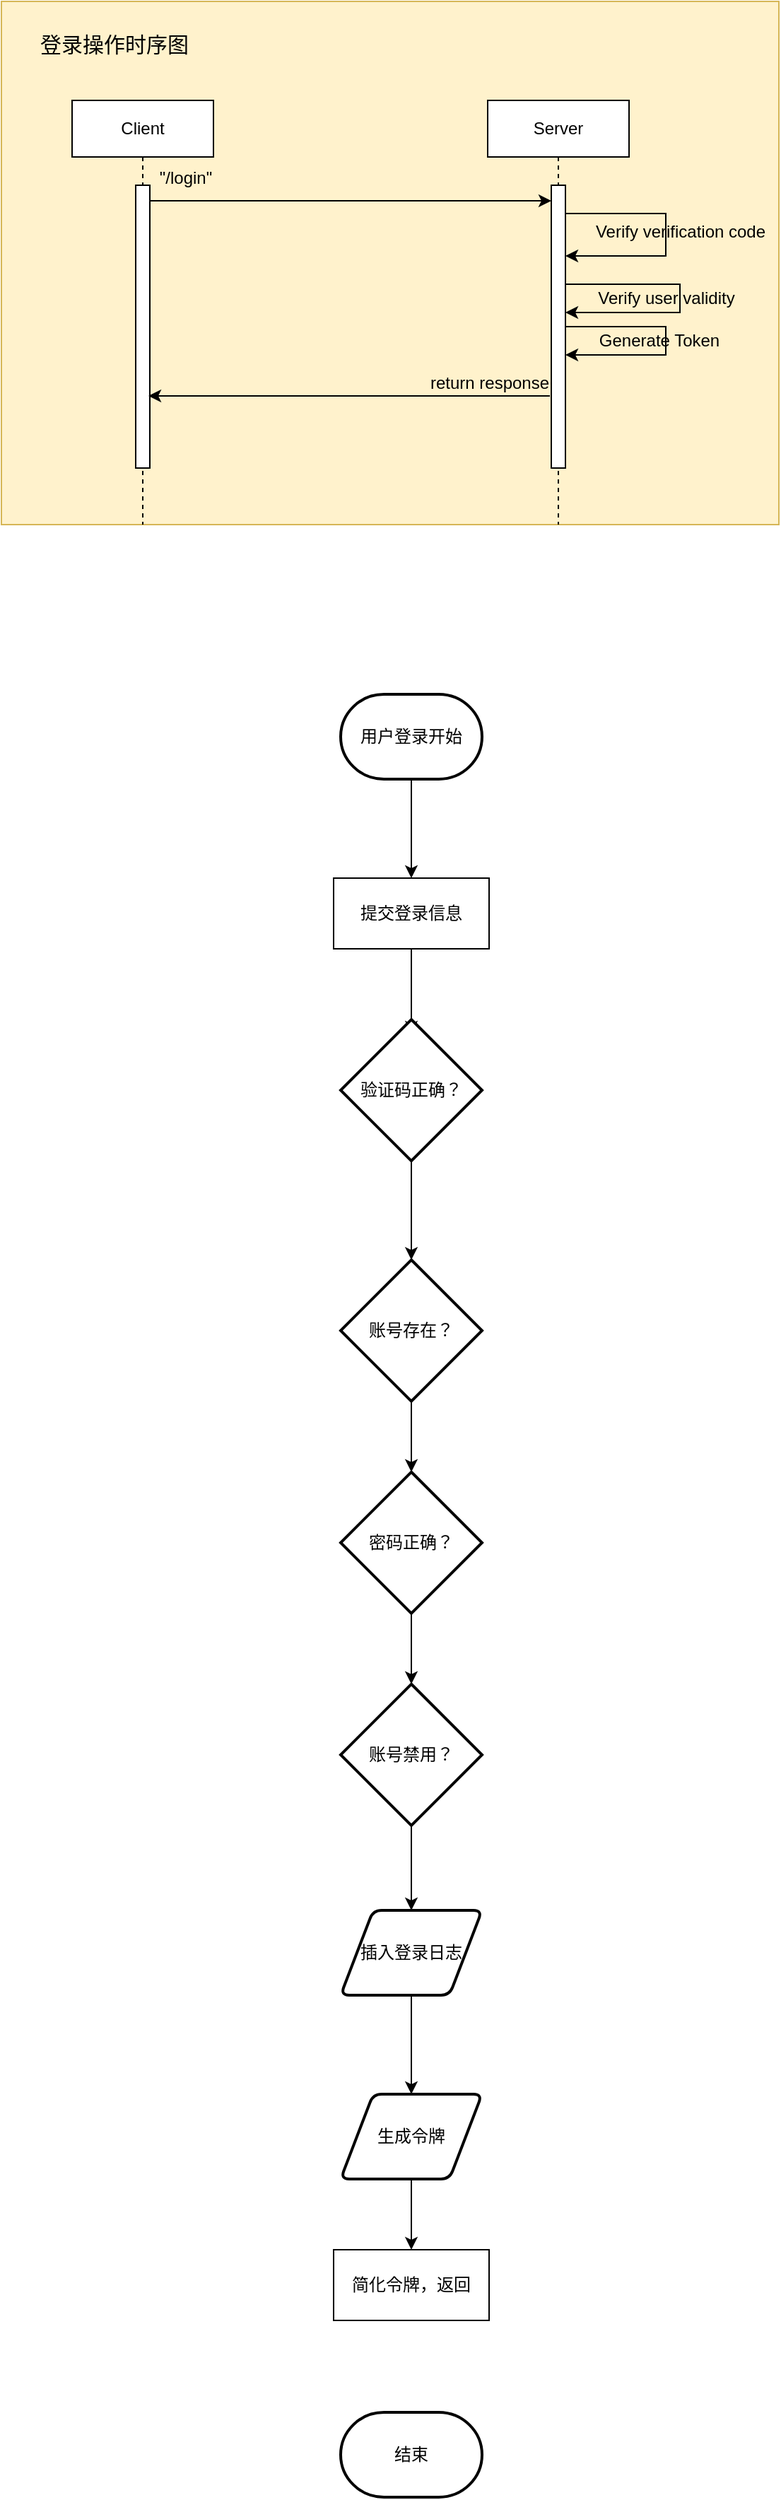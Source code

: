 <mxfile version="24.7.17">
  <diagram name="第 1 页" id="JhMUBH9sq0BLtiTWMzek">
    <mxGraphModel dx="1434" dy="1923" grid="1" gridSize="10" guides="1" tooltips="1" connect="1" arrows="1" fold="1" page="1" pageScale="1" pageWidth="827" pageHeight="1169" math="0" shadow="0">
      <root>
        <mxCell id="0" />
        <mxCell id="1" parent="0" />
        <mxCell id="XZPCSpWJF6Tx8EN4Xs06-63" value="" style="rounded=0;whiteSpace=wrap;html=1;fillColor=#fff2cc;strokeColor=#d6b656;" vertex="1" parent="1">
          <mxGeometry x="20" y="-1150" width="550" height="370" as="geometry" />
        </mxCell>
        <mxCell id="XZPCSpWJF6Tx8EN4Xs06-31" value="Client" style="shape=umlLifeline;perimeter=lifelinePerimeter;whiteSpace=wrap;html=1;container=1;dropTarget=0;collapsible=0;recursiveResize=0;outlineConnect=0;portConstraint=eastwest;newEdgeStyle={&quot;curved&quot;:0,&quot;rounded&quot;:0};" vertex="1" parent="1">
          <mxGeometry x="70" y="-1080" width="100" height="300" as="geometry" />
        </mxCell>
        <mxCell id="XZPCSpWJF6Tx8EN4Xs06-36" value="" style="html=1;points=[[0,0,0,0,5],[0,1,0,0,-5],[1,0,0,0,5],[1,1,0,0,-5]];perimeter=orthogonalPerimeter;outlineConnect=0;targetShapes=umlLifeline;portConstraint=eastwest;newEdgeStyle={&quot;curved&quot;:0,&quot;rounded&quot;:0};" vertex="1" parent="XZPCSpWJF6Tx8EN4Xs06-31">
          <mxGeometry x="45" y="60" width="10" height="200" as="geometry" />
        </mxCell>
        <mxCell id="XZPCSpWJF6Tx8EN4Xs06-42" style="edgeStyle=orthogonalEdgeStyle;rounded=0;orthogonalLoop=1;jettySize=auto;html=1;curved=0;exitX=1;exitY=0;exitDx=0;exitDy=5;exitPerimeter=0;entryX=0;entryY=0;entryDx=0;entryDy=5;entryPerimeter=0;" edge="1" parent="1">
          <mxGeometry relative="1" as="geometry">
            <mxPoint x="125" y="-1009" as="sourcePoint" />
            <mxPoint x="409" y="-1009" as="targetPoint" />
          </mxGeometry>
        </mxCell>
        <mxCell id="XZPCSpWJF6Tx8EN4Xs06-35" value="Server" style="shape=umlLifeline;perimeter=lifelinePerimeter;whiteSpace=wrap;html=1;container=1;dropTarget=0;collapsible=0;recursiveResize=0;outlineConnect=0;portConstraint=eastwest;newEdgeStyle={&quot;curved&quot;:0,&quot;rounded&quot;:0};" vertex="1" parent="1">
          <mxGeometry x="364" y="-1080" width="100" height="300" as="geometry" />
        </mxCell>
        <mxCell id="XZPCSpWJF6Tx8EN4Xs06-37" value="" style="html=1;points=[[0,0,0,0,5],[0,1,0,0,-5],[1,0,0,0,5],[1,1,0,0,-5]];perimeter=orthogonalPerimeter;outlineConnect=0;targetShapes=umlLifeline;portConstraint=eastwest;newEdgeStyle={&quot;curved&quot;:0,&quot;rounded&quot;:0};" vertex="1" parent="XZPCSpWJF6Tx8EN4Xs06-35">
          <mxGeometry x="45" y="60" width="10" height="200" as="geometry" />
        </mxCell>
        <mxCell id="XZPCSpWJF6Tx8EN4Xs06-45" style="edgeStyle=orthogonalEdgeStyle;rounded=0;orthogonalLoop=1;jettySize=auto;html=1;curved=0;exitX=1;exitY=0;exitDx=0;exitDy=5;exitPerimeter=0;" edge="1" parent="XZPCSpWJF6Tx8EN4Xs06-35" source="XZPCSpWJF6Tx8EN4Xs06-37" target="XZPCSpWJF6Tx8EN4Xs06-37">
          <mxGeometry relative="1" as="geometry">
            <Array as="points">
              <mxPoint x="55" y="80" />
              <mxPoint x="126" y="80" />
              <mxPoint x="126" y="110" />
            </Array>
          </mxGeometry>
        </mxCell>
        <mxCell id="XZPCSpWJF6Tx8EN4Xs06-43" value="&quot;/login&quot;" style="text;html=1;align=center;verticalAlign=middle;resizable=0;points=[];autosize=1;strokeColor=none;fillColor=none;" vertex="1" parent="1">
          <mxGeometry x="120" y="-1040" width="60" height="30" as="geometry" />
        </mxCell>
        <mxCell id="XZPCSpWJF6Tx8EN4Xs06-46" value="Verify verification code" style="text;html=1;align=center;verticalAlign=middle;resizable=0;points=[];autosize=1;strokeColor=none;fillColor=none;" vertex="1" parent="1">
          <mxGeometry x="430" y="-1002" width="140" height="30" as="geometry" />
        </mxCell>
        <mxCell id="XZPCSpWJF6Tx8EN4Xs06-49" style="edgeStyle=orthogonalEdgeStyle;rounded=0;orthogonalLoop=1;jettySize=auto;html=1;curved=0;" edge="1" parent="1" target="XZPCSpWJF6Tx8EN4Xs06-37">
          <mxGeometry relative="1" as="geometry">
            <mxPoint x="419" y="-960" as="sourcePoint" />
            <mxPoint x="419" y="-940" as="targetPoint" />
            <Array as="points">
              <mxPoint x="419" y="-950" />
              <mxPoint x="500" y="-950" />
              <mxPoint x="500" y="-930" />
            </Array>
          </mxGeometry>
        </mxCell>
        <mxCell id="XZPCSpWJF6Tx8EN4Xs06-53" value="Verify user validity" style="text;html=1;align=center;verticalAlign=middle;resizable=0;points=[];autosize=1;strokeColor=none;fillColor=none;" vertex="1" parent="1">
          <mxGeometry x="430" y="-955" width="120" height="30" as="geometry" />
        </mxCell>
        <mxCell id="XZPCSpWJF6Tx8EN4Xs06-54" style="edgeStyle=orthogonalEdgeStyle;rounded=0;orthogonalLoop=1;jettySize=auto;html=1;curved=0;elbow=vertical;" edge="1" parent="1" target="XZPCSpWJF6Tx8EN4Xs06-37">
          <mxGeometry relative="1" as="geometry">
            <mxPoint x="419" y="-920" as="sourcePoint" />
            <mxPoint x="419" y="-880" as="targetPoint" />
            <Array as="points">
              <mxPoint x="490" y="-920" />
              <mxPoint x="490" y="-900" />
            </Array>
          </mxGeometry>
        </mxCell>
        <mxCell id="XZPCSpWJF6Tx8EN4Xs06-59" value="Generate Token" style="text;html=1;align=center;verticalAlign=middle;resizable=0;points=[];autosize=1;strokeColor=none;fillColor=none;" vertex="1" parent="1">
          <mxGeometry x="430" y="-925" width="110" height="30" as="geometry" />
        </mxCell>
        <mxCell id="XZPCSpWJF6Tx8EN4Xs06-60" style="edgeStyle=orthogonalEdgeStyle;rounded=0;orthogonalLoop=1;jettySize=auto;html=1;curved=0;exitX=0;exitY=1;exitDx=0;exitDy=-5;exitPerimeter=0;entryX=1;entryY=1;entryDx=0;entryDy=-5;entryPerimeter=0;" edge="1" parent="1">
          <mxGeometry relative="1" as="geometry">
            <mxPoint x="408" y="-871" as="sourcePoint" />
            <mxPoint x="124" y="-871" as="targetPoint" />
          </mxGeometry>
        </mxCell>
        <mxCell id="XZPCSpWJF6Tx8EN4Xs06-61" value="return response" style="text;html=1;align=center;verticalAlign=middle;resizable=0;points=[];autosize=1;strokeColor=none;fillColor=none;" vertex="1" parent="1">
          <mxGeometry x="310" y="-895" width="110" height="30" as="geometry" />
        </mxCell>
        <mxCell id="XZPCSpWJF6Tx8EN4Xs06-65" value="登录操作时序图" style="text;html=1;align=center;verticalAlign=middle;whiteSpace=wrap;rounded=0;fontSize=15;" vertex="1" parent="1">
          <mxGeometry x="30" y="-1135" width="140" height="30" as="geometry" />
        </mxCell>
        <mxCell id="XZPCSpWJF6Tx8EN4Xs06-68" style="edgeStyle=orthogonalEdgeStyle;rounded=0;orthogonalLoop=1;jettySize=auto;html=1;exitX=0.5;exitY=1;exitDx=0;exitDy=0;exitPerimeter=0;" edge="1" parent="1" source="XZPCSpWJF6Tx8EN4Xs06-66" target="XZPCSpWJF6Tx8EN4Xs06-67">
          <mxGeometry relative="1" as="geometry" />
        </mxCell>
        <mxCell id="XZPCSpWJF6Tx8EN4Xs06-66" value="用户登录开始" style="strokeWidth=2;html=1;shape=mxgraph.flowchart.terminator;whiteSpace=wrap;" vertex="1" parent="1">
          <mxGeometry x="260" y="-660" width="100" height="60" as="geometry" />
        </mxCell>
        <mxCell id="XZPCSpWJF6Tx8EN4Xs06-67" value="提交登录信息" style="html=1;whiteSpace=wrap;" vertex="1" parent="1">
          <mxGeometry x="255" y="-530" width="110" height="50" as="geometry" />
        </mxCell>
        <mxCell id="XZPCSpWJF6Tx8EN4Xs06-70" style="edgeStyle=orthogonalEdgeStyle;rounded=0;orthogonalLoop=1;jettySize=auto;html=1;exitX=0.5;exitY=1;exitDx=0;exitDy=0;entryX=0.5;entryY=0;entryDx=0;entryDy=0;entryPerimeter=0;" edge="1" parent="1" source="XZPCSpWJF6Tx8EN4Xs06-67">
          <mxGeometry relative="1" as="geometry">
            <mxPoint x="310" y="-420" as="targetPoint" />
          </mxGeometry>
        </mxCell>
        <mxCell id="XZPCSpWJF6Tx8EN4Xs06-71" value="账号存在？" style="strokeWidth=2;html=1;shape=mxgraph.flowchart.decision;whiteSpace=wrap;" vertex="1" parent="1">
          <mxGeometry x="260" y="-260" width="100" height="100" as="geometry" />
        </mxCell>
        <mxCell id="XZPCSpWJF6Tx8EN4Xs06-73" value="密码正确？" style="strokeWidth=2;html=1;shape=mxgraph.flowchart.decision;whiteSpace=wrap;" vertex="1" parent="1">
          <mxGeometry x="260" y="-110" width="100" height="100" as="geometry" />
        </mxCell>
        <mxCell id="XZPCSpWJF6Tx8EN4Xs06-81" style="edgeStyle=orthogonalEdgeStyle;rounded=0;orthogonalLoop=1;jettySize=auto;html=1;exitX=0.5;exitY=1;exitDx=0;exitDy=0;exitPerimeter=0;entryX=0.5;entryY=0;entryDx=0;entryDy=0;" edge="1" parent="1" source="XZPCSpWJF6Tx8EN4Xs06-74" target="XZPCSpWJF6Tx8EN4Xs06-80">
          <mxGeometry relative="1" as="geometry" />
        </mxCell>
        <mxCell id="XZPCSpWJF6Tx8EN4Xs06-74" value="账号禁用？" style="strokeWidth=2;html=1;shape=mxgraph.flowchart.decision;whiteSpace=wrap;" vertex="1" parent="1">
          <mxGeometry x="260" y="40" width="100" height="100" as="geometry" />
        </mxCell>
        <mxCell id="XZPCSpWJF6Tx8EN4Xs06-75" style="edgeStyle=orthogonalEdgeStyle;rounded=0;orthogonalLoop=1;jettySize=auto;html=1;exitX=0.5;exitY=1;exitDx=0;exitDy=0;exitPerimeter=0;entryX=0.5;entryY=0;entryDx=0;entryDy=0;entryPerimeter=0;" edge="1" parent="1" source="XZPCSpWJF6Tx8EN4Xs06-71" target="XZPCSpWJF6Tx8EN4Xs06-73">
          <mxGeometry relative="1" as="geometry" />
        </mxCell>
        <mxCell id="XZPCSpWJF6Tx8EN4Xs06-76" style="edgeStyle=orthogonalEdgeStyle;rounded=0;orthogonalLoop=1;jettySize=auto;html=1;exitX=0.5;exitY=1;exitDx=0;exitDy=0;exitPerimeter=0;entryX=0.5;entryY=0;entryDx=0;entryDy=0;entryPerimeter=0;" edge="1" parent="1" source="XZPCSpWJF6Tx8EN4Xs06-73" target="XZPCSpWJF6Tx8EN4Xs06-74">
          <mxGeometry relative="1" as="geometry" />
        </mxCell>
        <mxCell id="XZPCSpWJF6Tx8EN4Xs06-77" value="验证码正确？" style="strokeWidth=2;html=1;shape=mxgraph.flowchart.decision;whiteSpace=wrap;" vertex="1" parent="1">
          <mxGeometry x="260" y="-430" width="100" height="100" as="geometry" />
        </mxCell>
        <mxCell id="XZPCSpWJF6Tx8EN4Xs06-79" style="edgeStyle=orthogonalEdgeStyle;rounded=0;orthogonalLoop=1;jettySize=auto;html=1;exitX=0.5;exitY=1;exitDx=0;exitDy=0;exitPerimeter=0;entryX=0.5;entryY=0;entryDx=0;entryDy=0;entryPerimeter=0;" edge="1" parent="1" source="XZPCSpWJF6Tx8EN4Xs06-77" target="XZPCSpWJF6Tx8EN4Xs06-71">
          <mxGeometry relative="1" as="geometry" />
        </mxCell>
        <mxCell id="XZPCSpWJF6Tx8EN4Xs06-83" style="edgeStyle=orthogonalEdgeStyle;rounded=0;orthogonalLoop=1;jettySize=auto;html=1;exitX=0.5;exitY=1;exitDx=0;exitDy=0;entryX=0.5;entryY=0;entryDx=0;entryDy=0;" edge="1" parent="1" source="XZPCSpWJF6Tx8EN4Xs06-80" target="XZPCSpWJF6Tx8EN4Xs06-82">
          <mxGeometry relative="1" as="geometry" />
        </mxCell>
        <mxCell id="XZPCSpWJF6Tx8EN4Xs06-80" value="插入登录日志" style="shape=parallelogram;html=1;strokeWidth=2;perimeter=parallelogramPerimeter;whiteSpace=wrap;rounded=1;arcSize=12;size=0.23;" vertex="1" parent="1">
          <mxGeometry x="260" y="200" width="100" height="60" as="geometry" />
        </mxCell>
        <mxCell id="XZPCSpWJF6Tx8EN4Xs06-85" style="edgeStyle=orthogonalEdgeStyle;rounded=0;orthogonalLoop=1;jettySize=auto;html=1;exitX=0.5;exitY=1;exitDx=0;exitDy=0;entryX=0.5;entryY=0;entryDx=0;entryDy=0;" edge="1" parent="1" source="XZPCSpWJF6Tx8EN4Xs06-82" target="XZPCSpWJF6Tx8EN4Xs06-84">
          <mxGeometry relative="1" as="geometry" />
        </mxCell>
        <mxCell id="XZPCSpWJF6Tx8EN4Xs06-82" value="生成令牌" style="shape=parallelogram;html=1;strokeWidth=2;perimeter=parallelogramPerimeter;whiteSpace=wrap;rounded=1;arcSize=12;size=0.23;" vertex="1" parent="1">
          <mxGeometry x="260" y="330" width="100" height="60" as="geometry" />
        </mxCell>
        <mxCell id="XZPCSpWJF6Tx8EN4Xs06-84" value="简化令牌，返回" style="html=1;whiteSpace=wrap;" vertex="1" parent="1">
          <mxGeometry x="255" y="440" width="110" height="50" as="geometry" />
        </mxCell>
        <mxCell id="XZPCSpWJF6Tx8EN4Xs06-86" value="结束" style="strokeWidth=2;html=1;shape=mxgraph.flowchart.terminator;whiteSpace=wrap;" vertex="1" parent="1">
          <mxGeometry x="260" y="555" width="100" height="60" as="geometry" />
        </mxCell>
      </root>
    </mxGraphModel>
  </diagram>
</mxfile>
